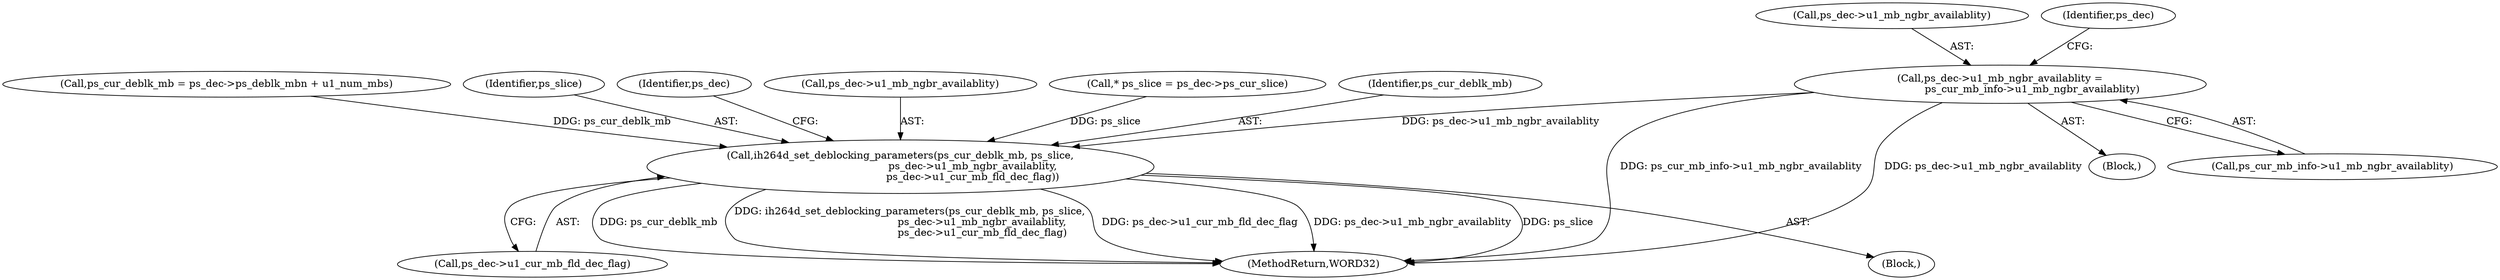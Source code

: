 digraph "0_Android_a78887bcffbc2995cf9ed72e0697acf560875e9e_1@pointer" {
"1000573" [label="(Call,ps_dec->u1_mb_ngbr_availablity =\n                    ps_cur_mb_info->u1_mb_ngbr_availablity)"];
"1001074" [label="(Call,ih264d_set_deblocking_parameters(ps_cur_deblk_mb, ps_slice,\n                                             ps_dec->u1_mb_ngbr_availablity,\n                                             ps_dec->u1_cur_mb_fld_dec_flag))"];
"1001074" [label="(Call,ih264d_set_deblocking_parameters(ps_cur_deblk_mb, ps_slice,\n                                             ps_dec->u1_mb_ngbr_availablity,\n                                             ps_dec->u1_cur_mb_fld_dec_flag))"];
"1001032" [label="(Call,ps_cur_deblk_mb = ps_dec->ps_deblk_mbn + u1_num_mbs)"];
"1000573" [label="(Call,ps_dec->u1_mb_ngbr_availablity =\n                    ps_cur_mb_info->u1_mb_ngbr_availablity)"];
"1001080" [label="(Call,ps_dec->u1_cur_mb_fld_dec_flag)"];
"1001076" [label="(Identifier,ps_slice)"];
"1001085" [label="(Identifier,ps_dec)"];
"1000574" [label="(Call,ps_dec->u1_mb_ngbr_availablity)"];
"1001077" [label="(Call,ps_dec->u1_mb_ngbr_availablity)"];
"1000514" [label="(Block,)"];
"1001350" [label="(MethodReturn,WORD32)"];
"1001073" [label="(Block,)"];
"1000164" [label="(Call,* ps_slice = ps_dec->ps_cur_slice)"];
"1000577" [label="(Call,ps_cur_mb_info->u1_mb_ngbr_availablity)"];
"1000582" [label="(Identifier,ps_dec)"];
"1001075" [label="(Identifier,ps_cur_deblk_mb)"];
"1000573" -> "1000514"  [label="AST: "];
"1000573" -> "1000577"  [label="CFG: "];
"1000574" -> "1000573"  [label="AST: "];
"1000577" -> "1000573"  [label="AST: "];
"1000582" -> "1000573"  [label="CFG: "];
"1000573" -> "1001350"  [label="DDG: ps_cur_mb_info->u1_mb_ngbr_availablity"];
"1000573" -> "1001350"  [label="DDG: ps_dec->u1_mb_ngbr_availablity"];
"1000573" -> "1001074"  [label="DDG: ps_dec->u1_mb_ngbr_availablity"];
"1001074" -> "1001073"  [label="AST: "];
"1001074" -> "1001080"  [label="CFG: "];
"1001075" -> "1001074"  [label="AST: "];
"1001076" -> "1001074"  [label="AST: "];
"1001077" -> "1001074"  [label="AST: "];
"1001080" -> "1001074"  [label="AST: "];
"1001085" -> "1001074"  [label="CFG: "];
"1001074" -> "1001350"  [label="DDG: ps_cur_deblk_mb"];
"1001074" -> "1001350"  [label="DDG: ih264d_set_deblocking_parameters(ps_cur_deblk_mb, ps_slice,\n                                             ps_dec->u1_mb_ngbr_availablity,\n                                             ps_dec->u1_cur_mb_fld_dec_flag)"];
"1001074" -> "1001350"  [label="DDG: ps_dec->u1_cur_mb_fld_dec_flag"];
"1001074" -> "1001350"  [label="DDG: ps_dec->u1_mb_ngbr_availablity"];
"1001074" -> "1001350"  [label="DDG: ps_slice"];
"1001032" -> "1001074"  [label="DDG: ps_cur_deblk_mb"];
"1000164" -> "1001074"  [label="DDG: ps_slice"];
}
